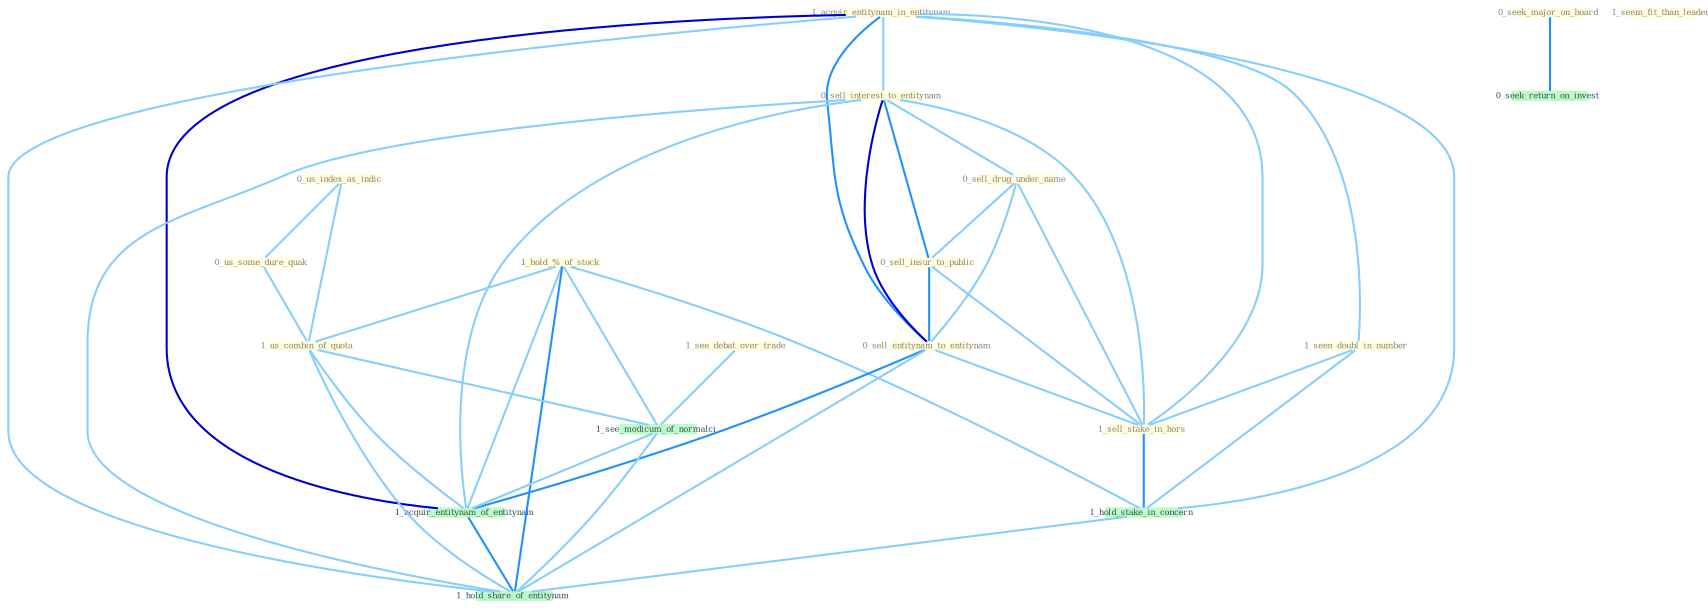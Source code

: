 Graph G{ 
    node
    [shape=polygon,style=filled,width=.5,height=.06,color="#BDFCC9",fixedsize=true,fontsize=4,
    fontcolor="#2f4f4f"];
    {node
    [color="#ffffe0", fontcolor="#8b7d6b"] "0_us_index_as_indic " "1_acquir_entitynam_in_entitynam " "1_hold_%_of_stock " "1_seen_doubl_in_number " "1_see_debat_over_trade " "0_sell_interest_to_entitynam " "0_sell_drug_under_name " "0_seek_major_on_board " "0_sell_insur_to_public " "0_sell_entitynam_to_entitynam " "0_us_some_dure_quak " "1_seem_fit_than_leader " "1_us_combin_of_quota " "1_sell_stake_in_hors "}
{node [color="#fff0f5", fontcolor="#b22222"]}
edge [color="#B0E2FF"];

	"0_us_index_as_indic " -- "0_us_some_dure_quak " [w="1", color="#87cefa" ];
	"0_us_index_as_indic " -- "1_us_combin_of_quota " [w="1", color="#87cefa" ];
	"1_acquir_entitynam_in_entitynam " -- "1_seen_doubl_in_number " [w="1", color="#87cefa" ];
	"1_acquir_entitynam_in_entitynam " -- "0_sell_interest_to_entitynam " [w="1", color="#87cefa" ];
	"1_acquir_entitynam_in_entitynam " -- "0_sell_entitynam_to_entitynam " [w="2", color="#1e90ff" , len=0.8];
	"1_acquir_entitynam_in_entitynam " -- "1_sell_stake_in_hors " [w="1", color="#87cefa" ];
	"1_acquir_entitynam_in_entitynam " -- "1_hold_stake_in_concern " [w="1", color="#87cefa" ];
	"1_acquir_entitynam_in_entitynam " -- "1_acquir_entitynam_of_entitynam " [w="3", color="#0000cd" , len=0.6];
	"1_acquir_entitynam_in_entitynam " -- "1_hold_share_of_entitynam " [w="1", color="#87cefa" ];
	"1_hold_%_of_stock " -- "1_us_combin_of_quota " [w="1", color="#87cefa" ];
	"1_hold_%_of_stock " -- "1_hold_stake_in_concern " [w="1", color="#87cefa" ];
	"1_hold_%_of_stock " -- "1_see_modicum_of_normalci " [w="1", color="#87cefa" ];
	"1_hold_%_of_stock " -- "1_acquir_entitynam_of_entitynam " [w="1", color="#87cefa" ];
	"1_hold_%_of_stock " -- "1_hold_share_of_entitynam " [w="2", color="#1e90ff" , len=0.8];
	"1_seen_doubl_in_number " -- "1_sell_stake_in_hors " [w="1", color="#87cefa" ];
	"1_seen_doubl_in_number " -- "1_hold_stake_in_concern " [w="1", color="#87cefa" ];
	"1_see_debat_over_trade " -- "1_see_modicum_of_normalci " [w="1", color="#87cefa" ];
	"0_sell_interest_to_entitynam " -- "0_sell_drug_under_name " [w="1", color="#87cefa" ];
	"0_sell_interest_to_entitynam " -- "0_sell_insur_to_public " [w="2", color="#1e90ff" , len=0.8];
	"0_sell_interest_to_entitynam " -- "0_sell_entitynam_to_entitynam " [w="3", color="#0000cd" , len=0.6];
	"0_sell_interest_to_entitynam " -- "1_sell_stake_in_hors " [w="1", color="#87cefa" ];
	"0_sell_interest_to_entitynam " -- "1_acquir_entitynam_of_entitynam " [w="1", color="#87cefa" ];
	"0_sell_interest_to_entitynam " -- "1_hold_share_of_entitynam " [w="1", color="#87cefa" ];
	"0_sell_drug_under_name " -- "0_sell_insur_to_public " [w="1", color="#87cefa" ];
	"0_sell_drug_under_name " -- "0_sell_entitynam_to_entitynam " [w="1", color="#87cefa" ];
	"0_sell_drug_under_name " -- "1_sell_stake_in_hors " [w="1", color="#87cefa" ];
	"0_seek_major_on_board " -- "0_seek_return_on_invest " [w="2", color="#1e90ff" , len=0.8];
	"0_sell_insur_to_public " -- "0_sell_entitynam_to_entitynam " [w="2", color="#1e90ff" , len=0.8];
	"0_sell_insur_to_public " -- "1_sell_stake_in_hors " [w="1", color="#87cefa" ];
	"0_sell_entitynam_to_entitynam " -- "1_sell_stake_in_hors " [w="1", color="#87cefa" ];
	"0_sell_entitynam_to_entitynam " -- "1_acquir_entitynam_of_entitynam " [w="2", color="#1e90ff" , len=0.8];
	"0_sell_entitynam_to_entitynam " -- "1_hold_share_of_entitynam " [w="1", color="#87cefa" ];
	"0_us_some_dure_quak " -- "1_us_combin_of_quota " [w="1", color="#87cefa" ];
	"1_us_combin_of_quota " -- "1_see_modicum_of_normalci " [w="1", color="#87cefa" ];
	"1_us_combin_of_quota " -- "1_acquir_entitynam_of_entitynam " [w="1", color="#87cefa" ];
	"1_us_combin_of_quota " -- "1_hold_share_of_entitynam " [w="1", color="#87cefa" ];
	"1_sell_stake_in_hors " -- "1_hold_stake_in_concern " [w="2", color="#1e90ff" , len=0.8];
	"1_hold_stake_in_concern " -- "1_hold_share_of_entitynam " [w="1", color="#87cefa" ];
	"1_see_modicum_of_normalci " -- "1_acquir_entitynam_of_entitynam " [w="1", color="#87cefa" ];
	"1_see_modicum_of_normalci " -- "1_hold_share_of_entitynam " [w="1", color="#87cefa" ];
	"1_acquir_entitynam_of_entitynam " -- "1_hold_share_of_entitynam " [w="2", color="#1e90ff" , len=0.8];
}